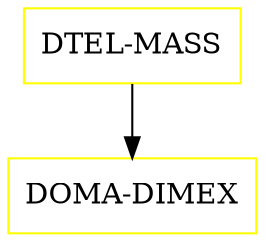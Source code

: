 digraph G {
  "DTEL-MASS" [shape=box,color=yellow];
  "DOMA-DIMEX" [shape=box,color=yellow,URL="./DOMA_DIMEX.html"];
  "DTEL-MASS" -> "DOMA-DIMEX";
}

